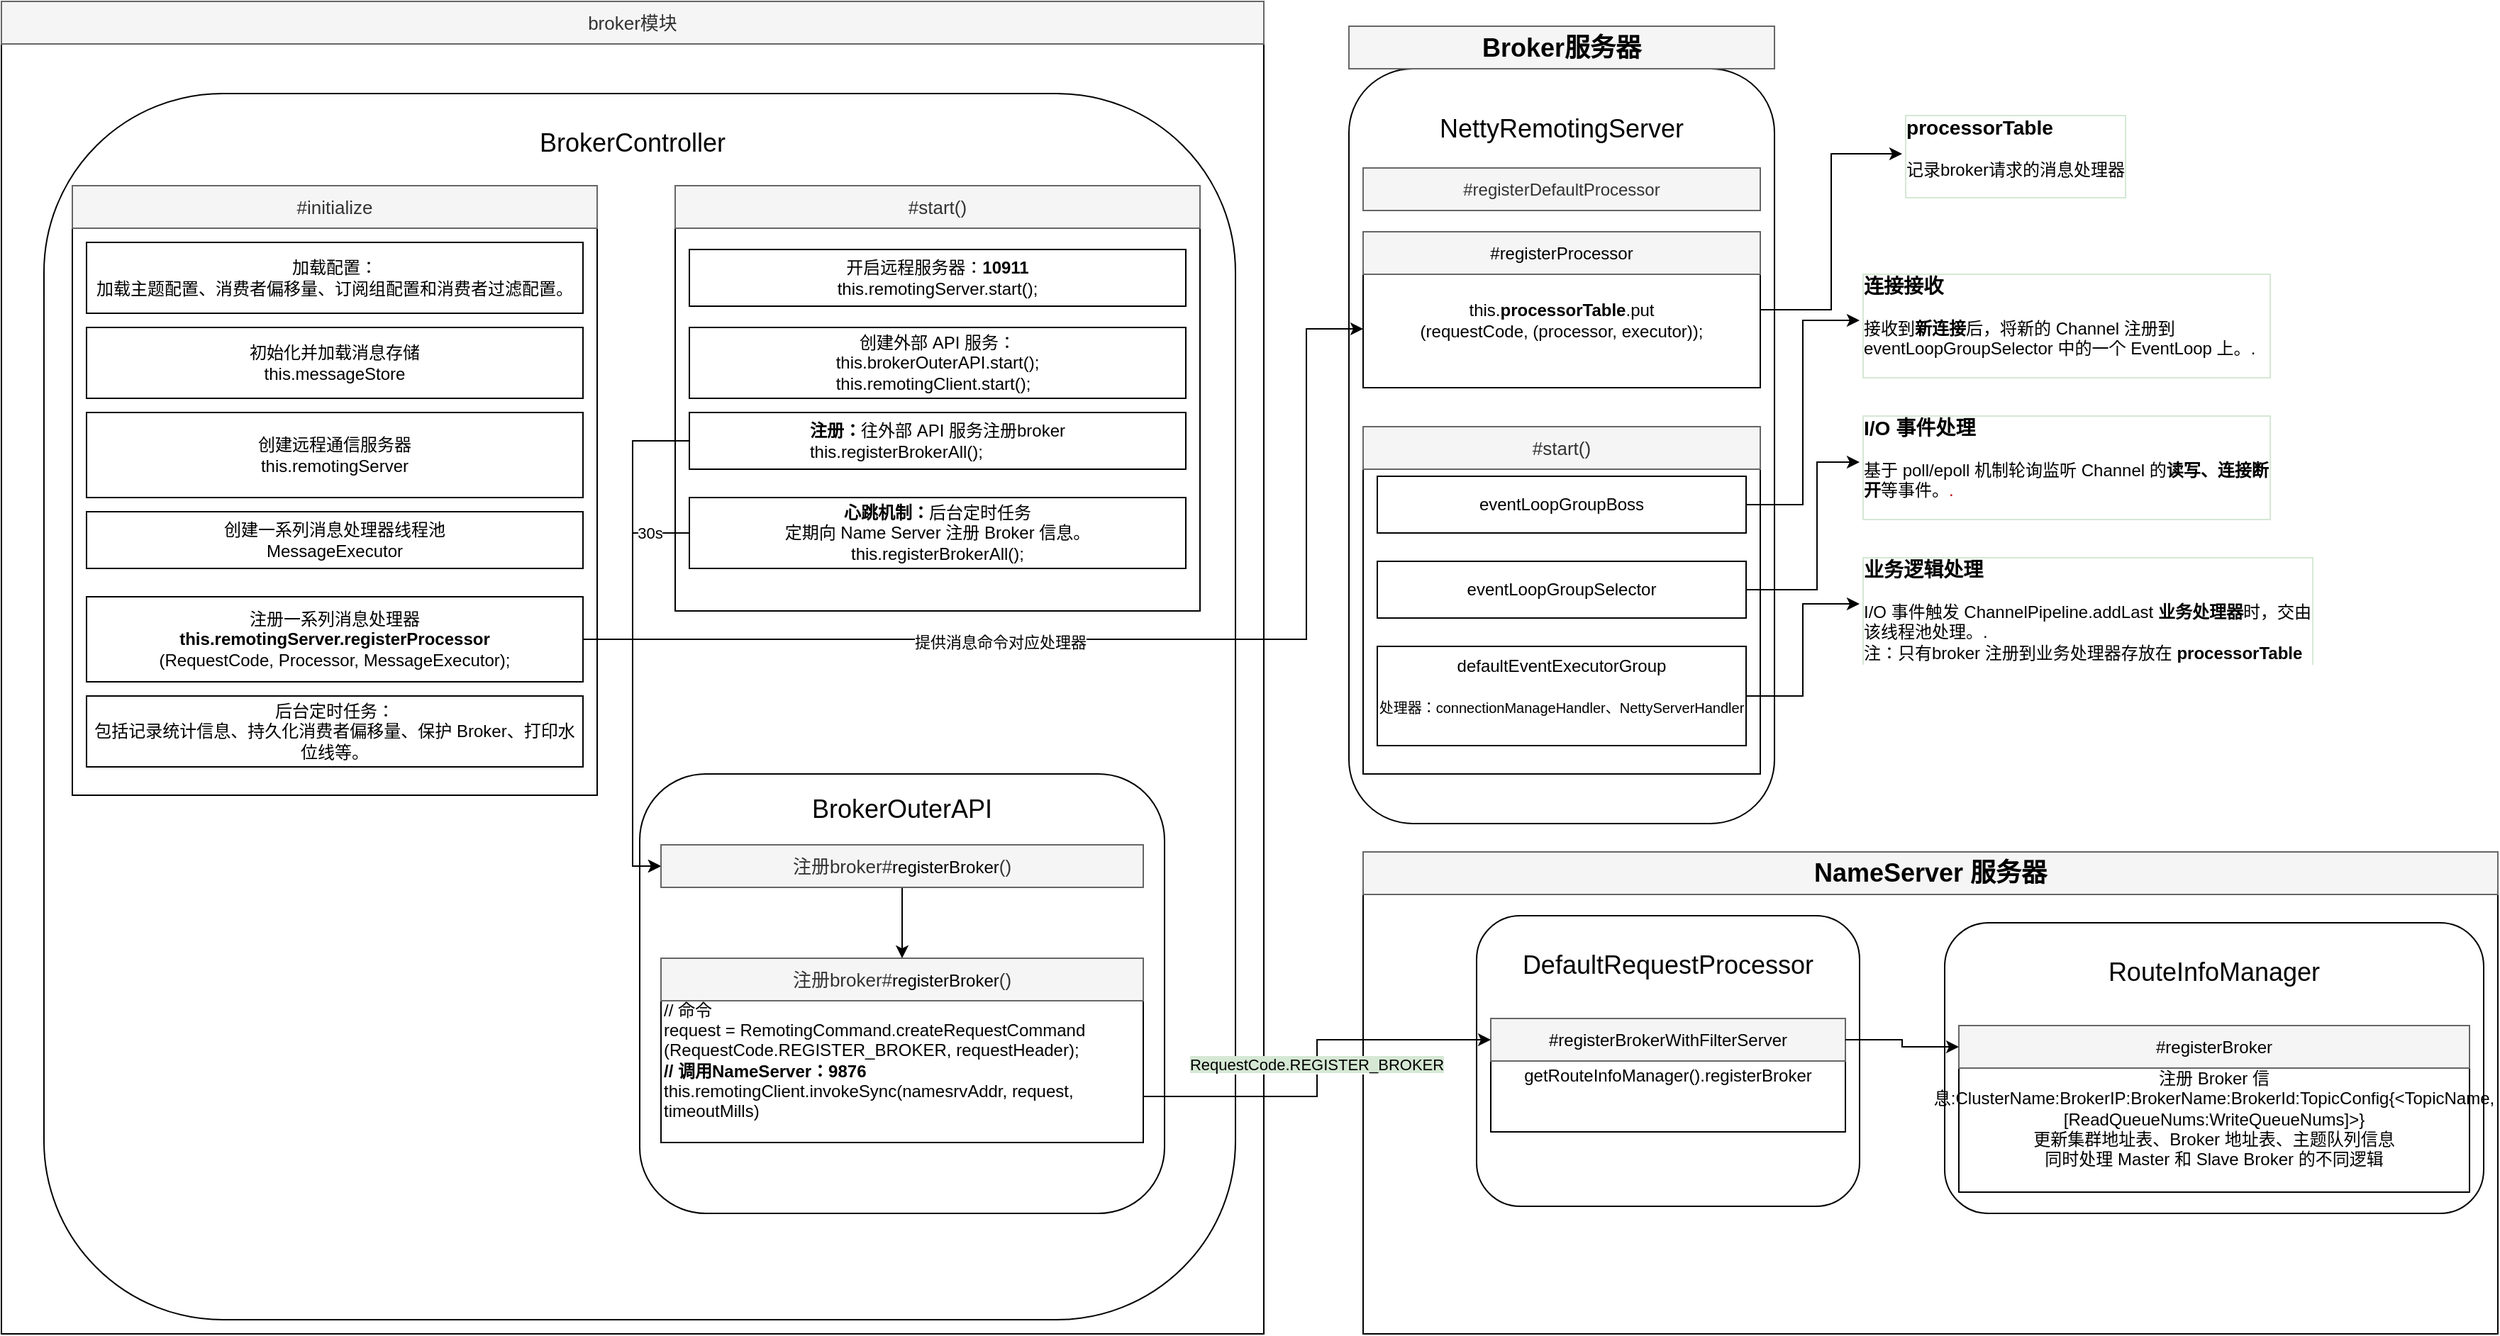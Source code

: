 <mxfile version="28.0.6">
  <diagram id="Eys0XsjKiKcDp_Y2fm7s" name="第 1 页">
    <mxGraphModel dx="2066" dy="1111" grid="1" gridSize="10" guides="1" tooltips="1" connect="1" arrows="0" fold="1" page="1" pageScale="1" pageWidth="3300" pageHeight="4681" math="0" shadow="0">
      <root>
        <mxCell id="0" />
        <mxCell id="1" parent="0" />
        <mxCell id="eET4ICUnmijQ7LKeNfcv-2" value="" style="rounded=0;whiteSpace=wrap;html=1;" parent="1" vertex="1">
          <mxGeometry x="140" y="20" width="890" height="940" as="geometry" />
        </mxCell>
        <mxCell id="eET4ICUnmijQ7LKeNfcv-3" value="&lt;span style=&quot;font-size: 13px;&quot;&gt;broker模块&lt;/span&gt;" style="text;html=1;align=center;verticalAlign=middle;whiteSpace=wrap;rounded=0;labelBackgroundColor=none;textShadow=0;fillColor=#f5f5f5;fontColor=#333333;strokeColor=#666666;" parent="1" vertex="1">
          <mxGeometry x="140" y="20" width="890" height="30" as="geometry" />
        </mxCell>
        <mxCell id="eET4ICUnmijQ7LKeNfcv-4" value="" style="rounded=1;whiteSpace=wrap;html=1;" parent="1" vertex="1">
          <mxGeometry x="170" y="85" width="840" height="865" as="geometry" />
        </mxCell>
        <mxCell id="eET4ICUnmijQ7LKeNfcv-5" value="" style="rounded=0;whiteSpace=wrap;html=1;" parent="1" vertex="1">
          <mxGeometry x="190" y="150" width="370" height="430" as="geometry" />
        </mxCell>
        <mxCell id="eET4ICUnmijQ7LKeNfcv-6" value="&lt;div&gt;加载配置：&lt;br&gt;加载主题配置、消费者偏移量、订阅组配置和消费者过滤配置。&lt;/div&gt;" style="rounded=0;whiteSpace=wrap;html=1;" parent="1" vertex="1">
          <mxGeometry x="200" y="190" width="350" height="50" as="geometry" />
        </mxCell>
        <mxCell id="eET4ICUnmijQ7LKeNfcv-7" value="&lt;span style=&quot;font-size: 18px;&quot;&gt;BrokerController&lt;/span&gt;" style="text;html=1;align=center;verticalAlign=middle;whiteSpace=wrap;rounded=0;" parent="1" vertex="1">
          <mxGeometry x="480" y="105" width="210" height="30" as="geometry" />
        </mxCell>
        <mxCell id="eET4ICUnmijQ7LKeNfcv-8" value="&lt;div&gt;初始化并加载消息存储&lt;/div&gt;&lt;div style=&quot;&quot;&gt;&lt;div style=&quot;&quot;&gt;this.messageStore&lt;/div&gt;&lt;/div&gt;" style="rounded=0;whiteSpace=wrap;html=1;align=center;verticalAlign=middle;" parent="1" vertex="1">
          <mxGeometry x="200" y="250" width="350" height="50" as="geometry" />
        </mxCell>
        <mxCell id="eET4ICUnmijQ7LKeNfcv-9" value="&lt;span style=&quot;background-color: transparent;&quot;&gt;创建远程通信服务器&lt;br&gt;this.remotingServer&lt;br&gt;&lt;/span&gt;" style="rounded=0;whiteSpace=wrap;html=1;" parent="1" vertex="1">
          <mxGeometry x="200" y="310" width="350" height="60" as="geometry" />
        </mxCell>
        <mxCell id="eET4ICUnmijQ7LKeNfcv-11" value="" style="rounded=1;whiteSpace=wrap;html=1;" parent="1" vertex="1">
          <mxGeometry x="1090" y="67.5" width="300" height="532.5" as="geometry" />
        </mxCell>
        <mxCell id="eET4ICUnmijQ7LKeNfcv-12" value="&lt;div&gt;&lt;br&gt;&lt;/div&gt;&lt;span style=&quot;font-size: 18px;&quot;&gt;NettyRemotingServer&lt;br&gt;&lt;/span&gt;" style="text;html=1;align=center;verticalAlign=middle;whiteSpace=wrap;rounded=0;" parent="1" vertex="1">
          <mxGeometry x="1150" y="77.5" width="180" height="50" as="geometry" />
        </mxCell>
        <mxCell id="eET4ICUnmijQ7LKeNfcv-13" value="#registerDefaultProcessor" style="rounded=0;whiteSpace=wrap;html=1;align=center;labelBackgroundColor=none;fillColor=#f5f5f5;fontColor=#333333;strokeColor=#666666;" parent="1" vertex="1">
          <mxGeometry x="1100" y="137.5" width="280" height="30" as="geometry" />
        </mxCell>
        <mxCell id="eET4ICUnmijQ7LKeNfcv-16" value="&lt;div&gt;&lt;span style=&quot;background-color: transparent;&quot;&gt;后台定时任务：&lt;br&gt;包括记录统计信息、持久化消费者偏移量、保护 Broker、打印水位线等。&lt;/span&gt;&lt;/div&gt;" style="rounded=0;whiteSpace=wrap;html=1;" parent="1" vertex="1">
          <mxGeometry x="200" y="510" width="350" height="50" as="geometry" />
        </mxCell>
        <mxCell id="eET4ICUnmijQ7LKeNfcv-17" value="" style="rounded=1;whiteSpace=wrap;html=1;" parent="1" vertex="1">
          <mxGeometry x="590" y="565" width="370" height="310" as="geometry" />
        </mxCell>
        <mxCell id="eET4ICUnmijQ7LKeNfcv-20" value="&lt;span style=&quot;font-size: 18px;&quot;&gt;BrokerOuterAPI&lt;/span&gt;" style="text;html=1;align=center;verticalAlign=middle;whiteSpace=wrap;rounded=0;" parent="1" vertex="1">
          <mxGeometry x="590" y="565" width="370" height="50" as="geometry" />
        </mxCell>
        <mxCell id="eET4ICUnmijQ7LKeNfcv-22" value="&lt;span style=&quot;font-size: 13px;&quot;&gt;#initialize&lt;/span&gt;" style="text;html=1;align=center;verticalAlign=middle;whiteSpace=wrap;rounded=0;labelBackgroundColor=none;textShadow=0;fillColor=#f5f5f5;fontColor=#333333;strokeColor=#666666;" parent="1" vertex="1">
          <mxGeometry x="190" y="150" width="370" height="30" as="geometry" />
        </mxCell>
        <mxCell id="eET4ICUnmijQ7LKeNfcv-23" value="" style="rounded=0;whiteSpace=wrap;html=1;" parent="1" vertex="1">
          <mxGeometry x="615" y="150" width="370" height="300" as="geometry" />
        </mxCell>
        <mxCell id="eET4ICUnmijQ7LKeNfcv-24" value="&lt;span style=&quot;font-size: 13px;&quot;&gt;#start()&lt;/span&gt;" style="text;html=1;align=center;verticalAlign=middle;whiteSpace=wrap;rounded=0;labelBackgroundColor=none;textShadow=0;fillColor=#f5f5f5;fontColor=#333333;strokeColor=#666666;" parent="1" vertex="1">
          <mxGeometry x="615" y="150" width="370" height="30" as="geometry" />
        </mxCell>
        <mxCell id="eET4ICUnmijQ7LKeNfcv-25" value="开启远程服务器：&lt;b&gt;10911&lt;/b&gt;&lt;br&gt;&lt;div style=&quot;text-align: left;&quot;&gt;&lt;span style=&quot;background-color: transparent;&quot;&gt;this.remotingServer.start();&lt;/span&gt;&lt;/div&gt;" style="rounded=0;whiteSpace=wrap;html=1;" parent="1" vertex="1">
          <mxGeometry x="625" y="195" width="350" height="40" as="geometry" />
        </mxCell>
        <mxCell id="eET4ICUnmijQ7LKeNfcv-27" value="" style="rounded=0;whiteSpace=wrap;html=1;" parent="1" vertex="1">
          <mxGeometry x="1100" y="320" width="280" height="245" as="geometry" />
        </mxCell>
        <mxCell id="eET4ICUnmijQ7LKeNfcv-28" value="&lt;span style=&quot;font-size: 13px;&quot;&gt;#start()&lt;/span&gt;" style="text;html=1;align=center;verticalAlign=middle;whiteSpace=wrap;rounded=0;labelBackgroundColor=none;textShadow=0;fillColor=#f5f5f5;fontColor=#333333;strokeColor=#666666;" parent="1" vertex="1">
          <mxGeometry x="1100" y="320" width="280" height="30" as="geometry" />
        </mxCell>
        <mxCell id="eET4ICUnmijQ7LKeNfcv-29" style="edgeStyle=orthogonalEdgeStyle;rounded=0;orthogonalLoop=1;jettySize=auto;html=1;entryX=0;entryY=0.5;entryDx=0;entryDy=0;" parent="1" source="eET4ICUnmijQ7LKeNfcv-30" target="eET4ICUnmijQ7LKeNfcv-31" edge="1">
          <mxGeometry relative="1" as="geometry" />
        </mxCell>
        <mxCell id="eET4ICUnmijQ7LKeNfcv-30" value="eventLoopGroupBoss" style="rounded=0;whiteSpace=wrap;html=1;" parent="1" vertex="1">
          <mxGeometry x="1110" y="355" width="260" height="40" as="geometry" />
        </mxCell>
        <mxCell id="eET4ICUnmijQ7LKeNfcv-31" value="&lt;h3 style=&quot;margin-top: 0px;&quot;&gt;连接接收&lt;/h3&gt;&lt;p&gt;&lt;span style=&quot;background-color: transparent; color: light-dark(rgb(0, 0, 0), rgb(255, 255, 255));&quot;&gt;接收到&lt;b&gt;新连接&lt;/b&gt;后，将新的 Channel 注册到 eventLoopGroupSelector 中的一个 EventLoop 上。&lt;/span&gt;&lt;span style=&quot;background-color: transparent; color: light-dark(rgb(0, 0, 0), rgb(255, 255, 255));&quot;&gt;.&lt;/span&gt;&lt;/p&gt;" style="text;html=1;whiteSpace=wrap;overflow=hidden;rounded=0;labelBorderColor=#D5E8D4;" parent="1" vertex="1">
          <mxGeometry x="1450" y="205" width="290" height="80" as="geometry" />
        </mxCell>
        <mxCell id="eET4ICUnmijQ7LKeNfcv-32" style="edgeStyle=orthogonalEdgeStyle;rounded=0;orthogonalLoop=1;jettySize=auto;html=1;entryX=0;entryY=0.5;entryDx=0;entryDy=0;" parent="1" source="eET4ICUnmijQ7LKeNfcv-33" target="eET4ICUnmijQ7LKeNfcv-36" edge="1">
          <mxGeometry relative="1" as="geometry">
            <mxPoint x="1430" y="395" as="targetPoint" />
            <Array as="points">
              <mxPoint x="1420" y="435" />
              <mxPoint x="1420" y="345" />
            </Array>
          </mxGeometry>
        </mxCell>
        <mxCell id="eET4ICUnmijQ7LKeNfcv-33" value="eventLoopGroupSelector" style="rounded=0;whiteSpace=wrap;html=1;" parent="1" vertex="1">
          <mxGeometry x="1110" y="415" width="260" height="40" as="geometry" />
        </mxCell>
        <mxCell id="eET4ICUnmijQ7LKeNfcv-34" style="edgeStyle=orthogonalEdgeStyle;rounded=0;orthogonalLoop=1;jettySize=auto;html=1;entryX=0;entryY=0.5;entryDx=0;entryDy=0;" parent="1" source="eET4ICUnmijQ7LKeNfcv-35" target="eET4ICUnmijQ7LKeNfcv-37" edge="1">
          <mxGeometry relative="1" as="geometry" />
        </mxCell>
        <mxCell id="eET4ICUnmijQ7LKeNfcv-35" value="defaultEventExecutorGroup&lt;br&gt;&lt;br&gt;&lt;font style=&quot;font-size: 10px;&quot;&gt;处理器：connectionManageHandler、NettyServerHandler&lt;/font&gt;" style="rounded=0;whiteSpace=wrap;html=1;verticalAlign=top;" parent="1" vertex="1">
          <mxGeometry x="1110" y="475" width="260" height="70" as="geometry" />
        </mxCell>
        <mxCell id="eET4ICUnmijQ7LKeNfcv-36" value="&lt;h3 style=&quot;margin-top: 0px;&quot;&gt;I/O 事件处理&lt;/h3&gt;&lt;p&gt;&lt;span style=&quot;background-color: transparent;&quot;&gt;基于 poll/epoll 机制轮询监听 Channel 的&lt;b&gt;读写、连接断开&lt;/b&gt;等事件。&lt;font color=&quot;rgba(0, 0, 0, 0)&quot;&gt;.&lt;/font&gt;&lt;/span&gt;&lt;/p&gt;" style="text;html=1;whiteSpace=wrap;overflow=hidden;rounded=0;labelBorderColor=#D5E8D4;" parent="1" vertex="1">
          <mxGeometry x="1450" y="305" width="290" height="80" as="geometry" />
        </mxCell>
        <mxCell id="eET4ICUnmijQ7LKeNfcv-37" value="&lt;h3 style=&quot;margin-top: 0px;&quot;&gt;业务逻辑处理&lt;/h3&gt;&lt;p&gt;&lt;span style=&quot;background-color: transparent;&quot;&gt;I/O 事件触发&amp;nbsp;&lt;/span&gt;&lt;span style=&quot;background-color: transparent;&quot;&gt;ChannelPipeline.addLast &lt;b&gt;业务处理器&lt;/b&gt;时，交由该线程池处理&lt;/span&gt;&lt;span style=&quot;background-color: transparent; color: light-dark(rgb(0, 0, 0), rgb(255, 255, 255));&quot;&gt;。&lt;/span&gt;&lt;font style=&quot;background-color: transparent;&quot;&gt;.&lt;br&gt;注：只有broker 注册到业务处理器存放在 &lt;b&gt;processorTable&lt;/b&gt;&lt;/font&gt;&lt;/p&gt;" style="text;html=1;whiteSpace=wrap;overflow=hidden;rounded=0;labelBorderColor=#D5E8D4;" parent="1" vertex="1">
          <mxGeometry x="1450" y="405" width="320" height="80" as="geometry" />
        </mxCell>
        <mxCell id="JuXulwrUQDD9TJNH97vn-1" value="&lt;span style=&quot;background-color: transparent;&quot;&gt;创建一系列消息处理器线程池&lt;br&gt;MessageExecutor&lt;/span&gt;" style="rounded=0;whiteSpace=wrap;html=1;" parent="1" vertex="1">
          <mxGeometry x="200" y="380" width="350" height="40" as="geometry" />
        </mxCell>
        <mxCell id="JuXulwrUQDD9TJNH97vn-2" value="&lt;span style=&quot;background-color: transparent;&quot;&gt;注册一系列消息处理器&lt;br&gt;&lt;b&gt;this.remotingServer.registerProcessor&lt;/b&gt;&lt;br&gt;(RequestCode, Processor, MessageExecutor);&lt;/span&gt;" style="rounded=0;whiteSpace=wrap;html=1;" parent="1" vertex="1">
          <mxGeometry x="200" y="440" width="350" height="60" as="geometry" />
        </mxCell>
        <mxCell id="JuXulwrUQDD9TJNH97vn-16" style="edgeStyle=orthogonalEdgeStyle;rounded=0;orthogonalLoop=1;jettySize=auto;html=1;exitX=1;exitY=0.5;exitDx=0;exitDy=0;entryX=0;entryY=0.5;entryDx=0;entryDy=0;" parent="1" source="JuXulwrUQDD9TJNH97vn-9" target="JuXulwrUQDD9TJNH97vn-15" edge="1">
          <mxGeometry relative="1" as="geometry" />
        </mxCell>
        <mxCell id="JuXulwrUQDD9TJNH97vn-9" value="&lt;br&gt;this.&lt;b&gt;processorTable&lt;/b&gt;.put&lt;br&gt;(requestCode, (processor, executor));" style="rounded=0;whiteSpace=wrap;html=1;" parent="1" vertex="1">
          <mxGeometry x="1100" y="182.5" width="280" height="110" as="geometry" />
        </mxCell>
        <mxCell id="JuXulwrUQDD9TJNH97vn-10" value="&lt;span style=&quot;color: rgb(0, 0, 0);&quot;&gt;#registerProcessor&lt;/span&gt;" style="text;html=1;align=center;verticalAlign=middle;whiteSpace=wrap;rounded=0;labelBackgroundColor=none;textShadow=0;fillColor=#f5f5f5;fontColor=#333333;strokeColor=#666666;" parent="1" vertex="1">
          <mxGeometry x="1100" y="182.5" width="280" height="30" as="geometry" />
        </mxCell>
        <mxCell id="JuXulwrUQDD9TJNH97vn-11" value="创建外部 API 服务：&lt;br&gt;&lt;div style=&quot;text-align: left;&quot;&gt;this.brokerOuterAPI.start();&lt;br&gt;this.remotingClient.start();&lt;/div&gt;" style="rounded=0;whiteSpace=wrap;html=1;" parent="1" vertex="1">
          <mxGeometry x="625" y="250" width="350" height="50" as="geometry" />
        </mxCell>
        <mxCell id="JuXulwrUQDD9TJNH97vn-28" style="edgeStyle=orthogonalEdgeStyle;rounded=0;orthogonalLoop=1;jettySize=auto;html=1;exitX=0;exitY=0.5;exitDx=0;exitDy=0;entryX=0;entryY=0.5;entryDx=0;entryDy=0;" parent="1" source="JuXulwrUQDD9TJNH97vn-12" target="JuXulwrUQDD9TJNH97vn-18" edge="1">
          <mxGeometry relative="1" as="geometry" />
        </mxCell>
        <mxCell id="JuXulwrUQDD9TJNH97vn-12" value="&lt;b&gt;注册：&lt;/b&gt;往外部 API 服务注册broker&lt;br&gt;&lt;div style=&quot;text-align: left;&quot;&gt;this.registerBrokerAll();&lt;/div&gt;" style="rounded=0;whiteSpace=wrap;html=1;" parent="1" vertex="1">
          <mxGeometry x="625" y="310" width="350" height="40" as="geometry" />
        </mxCell>
        <mxCell id="JuXulwrUQDD9TJNH97vn-13" value="&lt;div&gt;&lt;br&gt;&lt;/div&gt;&lt;div&gt;// 命令&lt;/div&gt;&lt;div&gt;request = RemotingCommand.createRequestCommand&lt;br&gt;(RequestCode.REGISTER_BROKER, requestHeader);&lt;br&gt;&lt;b&gt;// 调用NameServer：9876&lt;/b&gt;&lt;/div&gt;&lt;div&gt;this.remotingClient.invokeSync(namesrvAddr, request, timeoutMills)&lt;/div&gt;" style="rounded=0;whiteSpace=wrap;html=1;align=left;" parent="1" vertex="1">
          <mxGeometry x="605" y="695" width="340" height="130" as="geometry" />
        </mxCell>
        <mxCell id="JuXulwrUQDD9TJNH97vn-14" value="&lt;span style=&quot;font-size: 13px;&quot;&gt;注册broker#&lt;/span&gt;&lt;span style=&quot;color: rgb(0, 0, 0);&quot;&gt;registerBroker&lt;/span&gt;&lt;span style=&quot;font-size: 13px;&quot;&gt;()&lt;/span&gt;" style="text;html=1;align=center;verticalAlign=middle;whiteSpace=wrap;rounded=0;labelBackgroundColor=none;textShadow=0;fillColor=#f5f5f5;fontColor=#333333;strokeColor=#666666;" parent="1" vertex="1">
          <mxGeometry x="605" y="695" width="340" height="30" as="geometry" />
        </mxCell>
        <mxCell id="JuXulwrUQDD9TJNH97vn-15" value="&lt;h3 style=&quot;margin-top: 0px;&quot;&gt;processorTable&lt;/h3&gt;&lt;p&gt;记录broker请求的消息处理器&lt;/p&gt;" style="text;html=1;whiteSpace=wrap;overflow=hidden;rounded=0;labelBorderColor=#D5E8D4;" parent="1" vertex="1">
          <mxGeometry x="1480" y="92.5" width="190" height="70" as="geometry" />
        </mxCell>
        <mxCell id="JuXulwrUQDD9TJNH97vn-29" style="edgeStyle=orthogonalEdgeStyle;rounded=0;orthogonalLoop=1;jettySize=auto;html=1;exitX=0;exitY=0.5;exitDx=0;exitDy=0;entryX=0;entryY=0.5;entryDx=0;entryDy=0;" parent="1" source="JuXulwrUQDD9TJNH97vn-17" target="JuXulwrUQDD9TJNH97vn-18" edge="1">
          <mxGeometry relative="1" as="geometry" />
        </mxCell>
        <mxCell id="JuXulwrUQDD9TJNH97vn-30" value="30s" style="edgeLabel;html=1;align=center;verticalAlign=middle;resizable=0;points=[];" parent="JuXulwrUQDD9TJNH97vn-29" vertex="1" connectable="0">
          <mxGeometry x="-0.81" relative="1" as="geometry">
            <mxPoint as="offset" />
          </mxGeometry>
        </mxCell>
        <mxCell id="JuXulwrUQDD9TJNH97vn-17" value="&lt;span style=&quot;background-color: transparent;&quot;&gt;&lt;b&gt;心跳机制：&lt;/b&gt;后台定时任务&lt;br&gt;定期向 Name Server 注册 Broker 信息。&lt;br&gt;&lt;/span&gt;&lt;span style=&quot;text-align: left;&quot;&gt;this.registerBrokerAll();&lt;/span&gt;&lt;span style=&quot;background-color: transparent;&quot;&gt;&lt;/span&gt;" style="rounded=0;whiteSpace=wrap;html=1;" parent="1" vertex="1">
          <mxGeometry x="625" y="370" width="350" height="50" as="geometry" />
        </mxCell>
        <mxCell id="JuXulwrUQDD9TJNH97vn-19" style="edgeStyle=orthogonalEdgeStyle;rounded=0;orthogonalLoop=1;jettySize=auto;html=1;exitX=0.5;exitY=1;exitDx=0;exitDy=0;entryX=0.5;entryY=0;entryDx=0;entryDy=0;" parent="1" source="JuXulwrUQDD9TJNH97vn-18" target="JuXulwrUQDD9TJNH97vn-14" edge="1">
          <mxGeometry relative="1" as="geometry" />
        </mxCell>
        <mxCell id="JuXulwrUQDD9TJNH97vn-18" value="&lt;span style=&quot;font-size: 13px;&quot;&gt;注册broker#&lt;/span&gt;&lt;span style=&quot;color: rgb(0, 0, 0);&quot;&gt;registerBroker&lt;/span&gt;&lt;span style=&quot;font-size: 13px;&quot;&gt;()&lt;/span&gt;" style="text;html=1;align=center;verticalAlign=middle;whiteSpace=wrap;rounded=0;labelBackgroundColor=none;textShadow=0;fillColor=#f5f5f5;fontColor=#333333;strokeColor=#666666;" parent="1" vertex="1">
          <mxGeometry x="605" y="615" width="340" height="30" as="geometry" />
        </mxCell>
        <mxCell id="JuXulwrUQDD9TJNH97vn-31" style="edgeStyle=orthogonalEdgeStyle;rounded=0;orthogonalLoop=1;jettySize=auto;html=1;exitX=1;exitY=0.5;exitDx=0;exitDy=0;entryX=0;entryY=0.623;entryDx=0;entryDy=0;entryPerimeter=0;" parent="1" source="JuXulwrUQDD9TJNH97vn-2" target="JuXulwrUQDD9TJNH97vn-9" edge="1">
          <mxGeometry relative="1" as="geometry">
            <Array as="points">
              <mxPoint x="1060" y="470" />
              <mxPoint x="1060" y="251" />
            </Array>
          </mxGeometry>
        </mxCell>
        <mxCell id="JuXulwrUQDD9TJNH97vn-32" value="提供消息命令对应处理器" style="edgeLabel;html=1;align=center;verticalAlign=middle;resizable=0;points=[];" parent="JuXulwrUQDD9TJNH97vn-31" vertex="1" connectable="0">
          <mxGeometry x="-0.235" y="-2" relative="1" as="geometry">
            <mxPoint as="offset" />
          </mxGeometry>
        </mxCell>
        <mxCell id="ERgifHR-ihallLjUEUwf-5" value="" style="rounded=0;whiteSpace=wrap;html=1;" parent="1" vertex="1">
          <mxGeometry x="1100" y="620" width="800" height="340" as="geometry" />
        </mxCell>
        <mxCell id="ERgifHR-ihallLjUEUwf-6" value="&lt;span style=&quot;color: rgb(0, 0, 0); font-size: 18px;&quot;&gt;&lt;b&gt;NameServer 服务器&lt;/b&gt;&lt;/span&gt;" style="text;html=1;align=center;verticalAlign=middle;whiteSpace=wrap;rounded=0;labelBackgroundColor=none;textShadow=0;fillColor=#f5f5f5;fontColor=#333333;strokeColor=#666666;" parent="1" vertex="1">
          <mxGeometry x="1100" y="620" width="800" height="30" as="geometry" />
        </mxCell>
        <mxCell id="ERgifHR-ihallLjUEUwf-1" value="" style="rounded=1;whiteSpace=wrap;html=1;" parent="1" vertex="1">
          <mxGeometry x="1180" y="665" width="270" height="205" as="geometry" />
        </mxCell>
        <mxCell id="ERgifHR-ihallLjUEUwf-2" value="&lt;span style=&quot;font-size: 18px;&quot;&gt;DefaultRequestProcessor&lt;/span&gt;" style="text;html=1;align=center;verticalAlign=middle;whiteSpace=wrap;rounded=0;" parent="1" vertex="1">
          <mxGeometry x="1180" y="675" width="270" height="50" as="geometry" />
        </mxCell>
        <mxCell id="ERgifHR-ihallLjUEUwf-3" value="getRouteInfoManager().registerBroker" style="rounded=0;whiteSpace=wrap;html=1;" parent="1" vertex="1">
          <mxGeometry x="1190" y="737.5" width="250" height="80" as="geometry" />
        </mxCell>
        <mxCell id="ERgifHR-ihallLjUEUwf-4" value="&lt;span style=&quot;color: rgb(0, 0, 0);&quot;&gt;#&lt;/span&gt;&lt;span style=&quot;color: rgb(0, 0, 0);&quot;&gt;registerBrokerWithFilterServer&lt;/span&gt;" style="text;html=1;align=center;verticalAlign=middle;whiteSpace=wrap;rounded=0;labelBackgroundColor=none;textShadow=0;fillColor=#f5f5f5;fontColor=#333333;strokeColor=#666666;" parent="1" vertex="1">
          <mxGeometry x="1190" y="737.5" width="250" height="30" as="geometry" />
        </mxCell>
        <mxCell id="ERgifHR-ihallLjUEUwf-12" style="edgeStyle=orthogonalEdgeStyle;rounded=0;orthogonalLoop=1;jettySize=auto;html=1;exitX=1;exitY=0.75;exitDx=0;exitDy=0;" parent="1" source="JuXulwrUQDD9TJNH97vn-13" target="ERgifHR-ihallLjUEUwf-4" edge="1">
          <mxGeometry relative="1" as="geometry" />
        </mxCell>
        <mxCell id="ERgifHR-ihallLjUEUwf-13" value="&lt;span style=&quot;background-color: rgb(213, 232, 212);&quot;&gt;RequestCode.REGISTER_BROKER&lt;/span&gt;" style="edgeLabel;html=1;align=center;verticalAlign=middle;resizable=0;points=[];" parent="ERgifHR-ihallLjUEUwf-12" vertex="1" connectable="0">
          <mxGeometry x="0.018" y="2" relative="1" as="geometry">
            <mxPoint x="1" as="offset" />
          </mxGeometry>
        </mxCell>
        <mxCell id="ERgifHR-ihallLjUEUwf-14" value="" style="rounded=1;whiteSpace=wrap;html=1;" parent="1" vertex="1">
          <mxGeometry x="1510" y="670" width="380" height="205" as="geometry" />
        </mxCell>
        <mxCell id="ERgifHR-ihallLjUEUwf-15" value="&lt;span style=&quot;font-size: 18px;&quot;&gt;RouteInfoManager&lt;/span&gt;" style="text;html=1;align=center;verticalAlign=middle;whiteSpace=wrap;rounded=0;" parent="1" vertex="1">
          <mxGeometry x="1510" y="680" width="380" height="50" as="geometry" />
        </mxCell>
        <mxCell id="ERgifHR-ihallLjUEUwf-16" value="&lt;div&gt;&lt;br&gt;&lt;/div&gt;&lt;div&gt;&lt;span style=&quot;background-color: transparent; color: light-dark(rgb(0, 0, 0), rgb(255, 255, 255));&quot;&gt;注册 Broker 信息:&lt;/span&gt;&lt;span style=&quot;background-color: transparent;&quot;&gt;ClusterName:BrokerIP:BrokerName:BrokerId:TopicConfig{&amp;lt;TopicName,[ReadQueueNums:WriteQueueNums]&amp;gt;}&lt;/span&gt;&lt;/div&gt;更新集群地址表、Broker 地址表、主题队列信息&lt;br&gt;同时处理 Master 和 Slave Broker 的不同逻辑" style="rounded=0;whiteSpace=wrap;html=1;" parent="1" vertex="1">
          <mxGeometry x="1520" y="742.5" width="360" height="117.5" as="geometry" />
        </mxCell>
        <mxCell id="ERgifHR-ihallLjUEUwf-17" value="&lt;font color=&quot;#000000&quot;&gt;#registerBroker&lt;/font&gt;" style="text;html=1;align=center;verticalAlign=middle;whiteSpace=wrap;rounded=0;labelBackgroundColor=none;textShadow=0;fillColor=#f5f5f5;fontColor=#333333;strokeColor=#666666;" parent="1" vertex="1">
          <mxGeometry x="1520" y="742.5" width="360" height="30" as="geometry" />
        </mxCell>
        <mxCell id="ERgifHR-ihallLjUEUwf-18" style="edgeStyle=orthogonalEdgeStyle;rounded=0;orthogonalLoop=1;jettySize=auto;html=1;exitX=1;exitY=0.5;exitDx=0;exitDy=0;" parent="1" source="ERgifHR-ihallLjUEUwf-4" target="ERgifHR-ihallLjUEUwf-17" edge="1">
          <mxGeometry relative="1" as="geometry" />
        </mxCell>
        <mxCell id="_e9A5L6RHCes1TRY33zy-1" value="&lt;span style=&quot;color: rgb(0, 0, 0); font-size: 18px;&quot;&gt;&lt;b&gt;Broker服务器&lt;/b&gt;&lt;/span&gt;" style="rounded=0;whiteSpace=wrap;html=1;align=center;labelBackgroundColor=none;fillColor=#f5f5f5;fontColor=#333333;strokeColor=#666666;" vertex="1" parent="1">
          <mxGeometry x="1090" y="37.5" width="300" height="30" as="geometry" />
        </mxCell>
      </root>
    </mxGraphModel>
  </diagram>
</mxfile>
